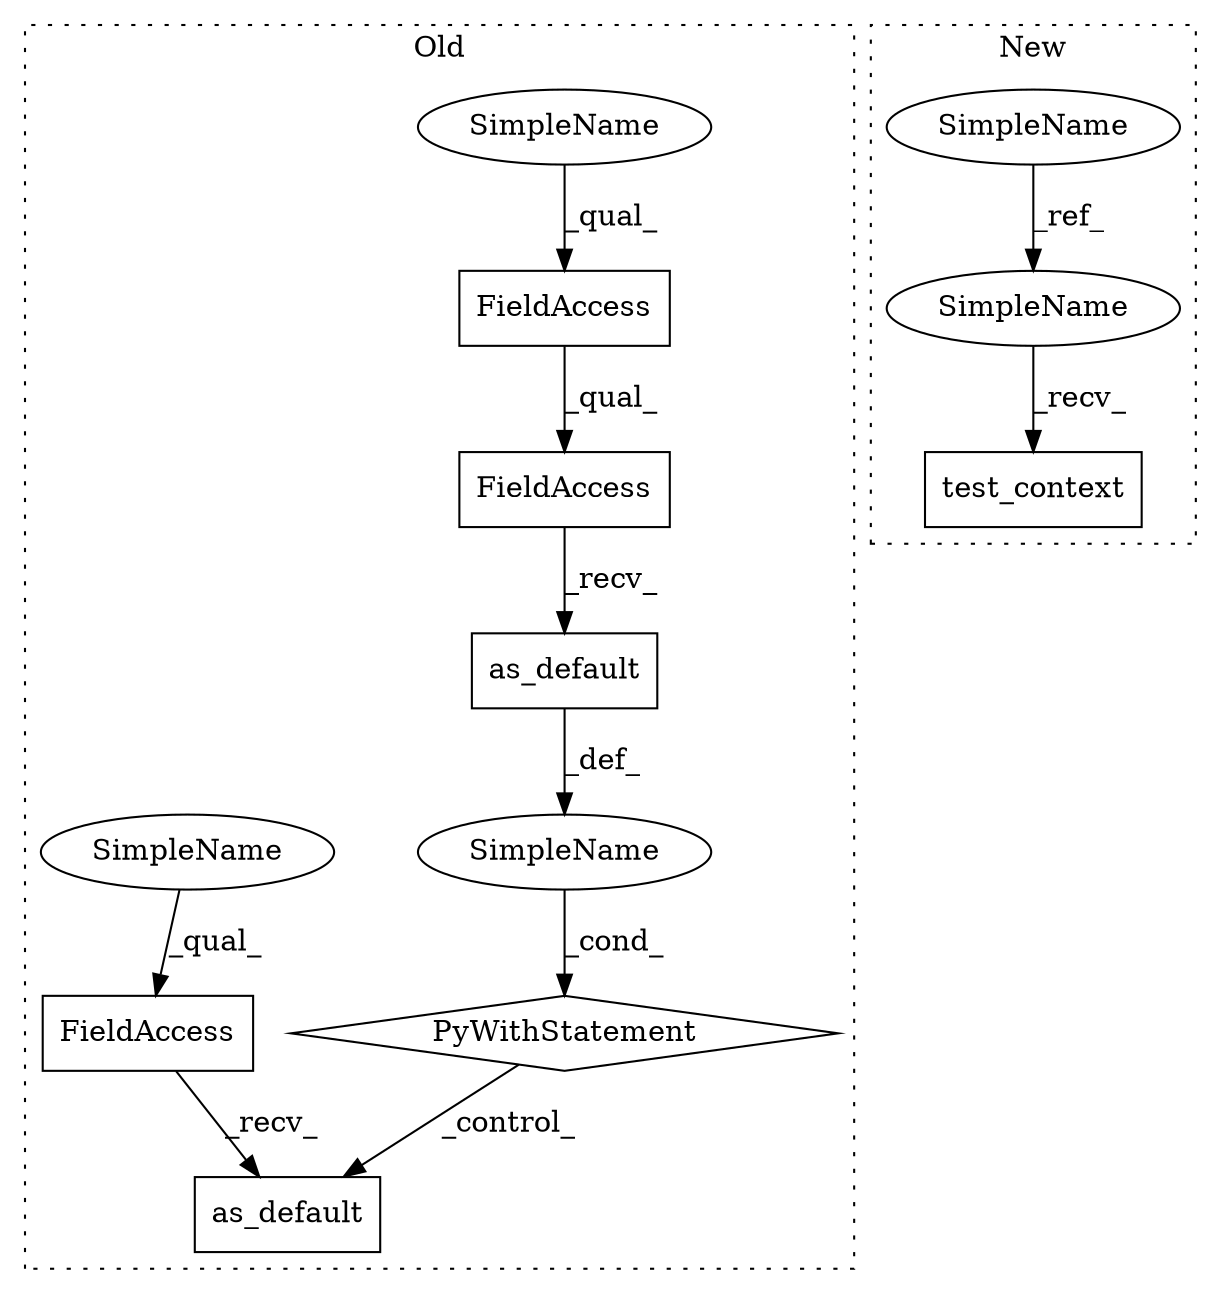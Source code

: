 digraph G {
subgraph cluster0 {
1 [label="PyWithStatement" a="104" s="4028,4069" l="10,2" shape="diamond"];
3 [label="as_default" a="32" s="4102" l="12" shape="box"];
4 [label="FieldAccess" a="22" s="4089" l="12" shape="box"];
5 [label="as_default" a="32" s="4057" l="12" shape="box"];
6 [label="FieldAccess" a="22" s="4038" l="18" shape="box"];
7 [label="FieldAccess" a="22" s="4038" l="12" shape="box"];
8 [label="SimpleName" a="42" s="" l="" shape="ellipse"];
11 [label="SimpleName" a="42" s="4038" l="4" shape="ellipse"];
12 [label="SimpleName" a="42" s="4089" l="4" shape="ellipse"];
label = "Old";
style="dotted";
}
subgraph cluster1 {
2 [label="test_context" a="32" s="3725" l="14" shape="box"];
9 [label="SimpleName" a="42" s="3699" l="4" shape="ellipse"];
10 [label="SimpleName" a="42" s="3720" l="4" shape="ellipse"];
label = "New";
style="dotted";
}
1 -> 3 [label="_control_"];
4 -> 3 [label="_recv_"];
5 -> 8 [label="_def_"];
6 -> 5 [label="_recv_"];
7 -> 6 [label="_qual_"];
8 -> 1 [label="_cond_"];
9 -> 10 [label="_ref_"];
10 -> 2 [label="_recv_"];
11 -> 7 [label="_qual_"];
12 -> 4 [label="_qual_"];
}